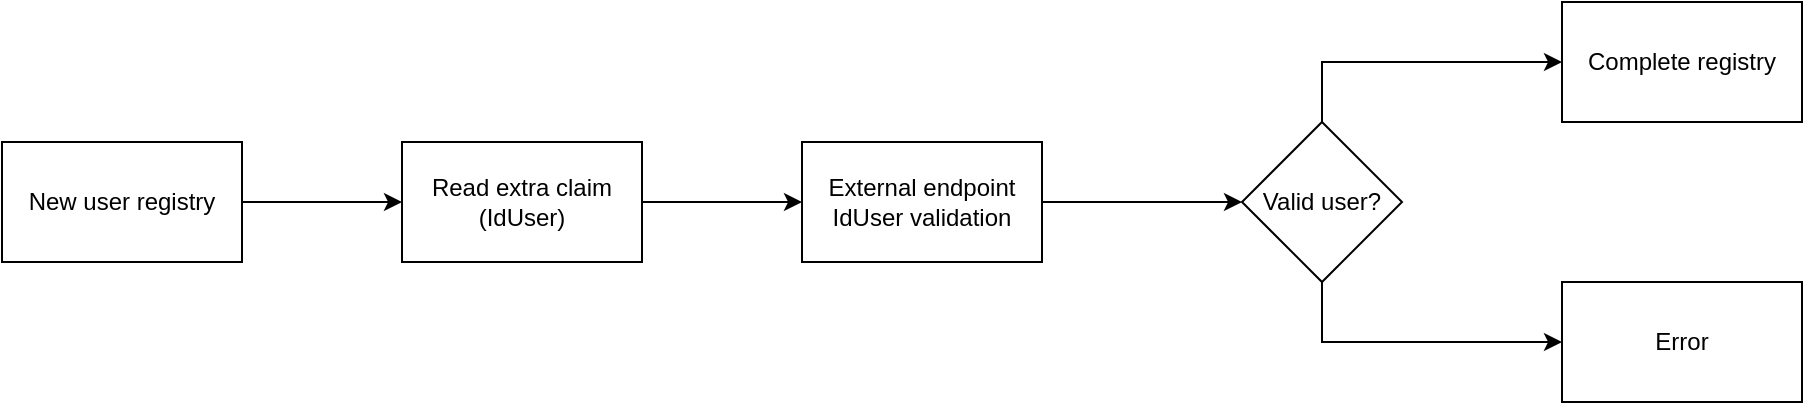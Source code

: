 <mxfile version="20.6.0" type="device"><diagram id="j-f-2OXkA4_6LCsTFpbH" name="Página-1"><mxGraphModel dx="2062" dy="740" grid="0" gridSize="10" guides="1" tooltips="1" connect="1" arrows="1" fold="1" page="0" pageScale="1" pageWidth="827" pageHeight="1169" math="0" shadow="0"><root><mxCell id="0"/><mxCell id="1" parent="0"/><mxCell id="70bV9j3TXuJ_t93FVMdQ-3" value="" style="edgeStyle=orthogonalEdgeStyle;rounded=0;orthogonalLoop=1;jettySize=auto;html=1;" edge="1" parent="1" source="70bV9j3TXuJ_t93FVMdQ-1" target="70bV9j3TXuJ_t93FVMdQ-2"><mxGeometry relative="1" as="geometry"/></mxCell><mxCell id="70bV9j3TXuJ_t93FVMdQ-1" value="New user registry" style="rounded=0;whiteSpace=wrap;html=1;" vertex="1" parent="1"><mxGeometry x="350" y="550" width="120" height="60" as="geometry"/></mxCell><mxCell id="70bV9j3TXuJ_t93FVMdQ-5" value="" style="edgeStyle=orthogonalEdgeStyle;rounded=0;orthogonalLoop=1;jettySize=auto;html=1;" edge="1" parent="1" source="70bV9j3TXuJ_t93FVMdQ-2" target="70bV9j3TXuJ_t93FVMdQ-4"><mxGeometry relative="1" as="geometry"/></mxCell><mxCell id="70bV9j3TXuJ_t93FVMdQ-2" value="Read extra claim (IdUser)" style="rounded=0;whiteSpace=wrap;html=1;" vertex="1" parent="1"><mxGeometry x="550" y="550" width="120" height="60" as="geometry"/></mxCell><mxCell id="70bV9j3TXuJ_t93FVMdQ-9" value="" style="edgeStyle=orthogonalEdgeStyle;rounded=0;orthogonalLoop=1;jettySize=auto;html=1;" edge="1" parent="1" source="70bV9j3TXuJ_t93FVMdQ-4" target="70bV9j3TXuJ_t93FVMdQ-8"><mxGeometry relative="1" as="geometry"/></mxCell><mxCell id="70bV9j3TXuJ_t93FVMdQ-4" value="External endpoint&lt;br&gt;IdUser validation" style="rounded=0;whiteSpace=wrap;html=1;" vertex="1" parent="1"><mxGeometry x="750" y="550" width="120" height="60" as="geometry"/></mxCell><mxCell id="70bV9j3TXuJ_t93FVMdQ-12" style="edgeStyle=orthogonalEdgeStyle;rounded=0;orthogonalLoop=1;jettySize=auto;html=1;" edge="1" parent="1" source="70bV9j3TXuJ_t93FVMdQ-8" target="70bV9j3TXuJ_t93FVMdQ-10"><mxGeometry relative="1" as="geometry"><Array as="points"><mxPoint x="1010" y="510"/></Array></mxGeometry></mxCell><mxCell id="70bV9j3TXuJ_t93FVMdQ-13" style="edgeStyle=orthogonalEdgeStyle;rounded=0;orthogonalLoop=1;jettySize=auto;html=1;" edge="1" parent="1" source="70bV9j3TXuJ_t93FVMdQ-8" target="70bV9j3TXuJ_t93FVMdQ-11"><mxGeometry relative="1" as="geometry"><Array as="points"><mxPoint x="1010" y="650"/></Array></mxGeometry></mxCell><mxCell id="70bV9j3TXuJ_t93FVMdQ-8" value="Valid user?" style="rhombus;whiteSpace=wrap;html=1;rounded=0;" vertex="1" parent="1"><mxGeometry x="970" y="540" width="80" height="80" as="geometry"/></mxCell><mxCell id="70bV9j3TXuJ_t93FVMdQ-10" value="Complete registry" style="whiteSpace=wrap;html=1;rounded=0;" vertex="1" parent="1"><mxGeometry x="1130" y="480" width="120" height="60" as="geometry"/></mxCell><mxCell id="70bV9j3TXuJ_t93FVMdQ-11" value="Error" style="whiteSpace=wrap;html=1;rounded=0;" vertex="1" parent="1"><mxGeometry x="1130" y="620" width="120" height="60" as="geometry"/></mxCell></root></mxGraphModel></diagram></mxfile>